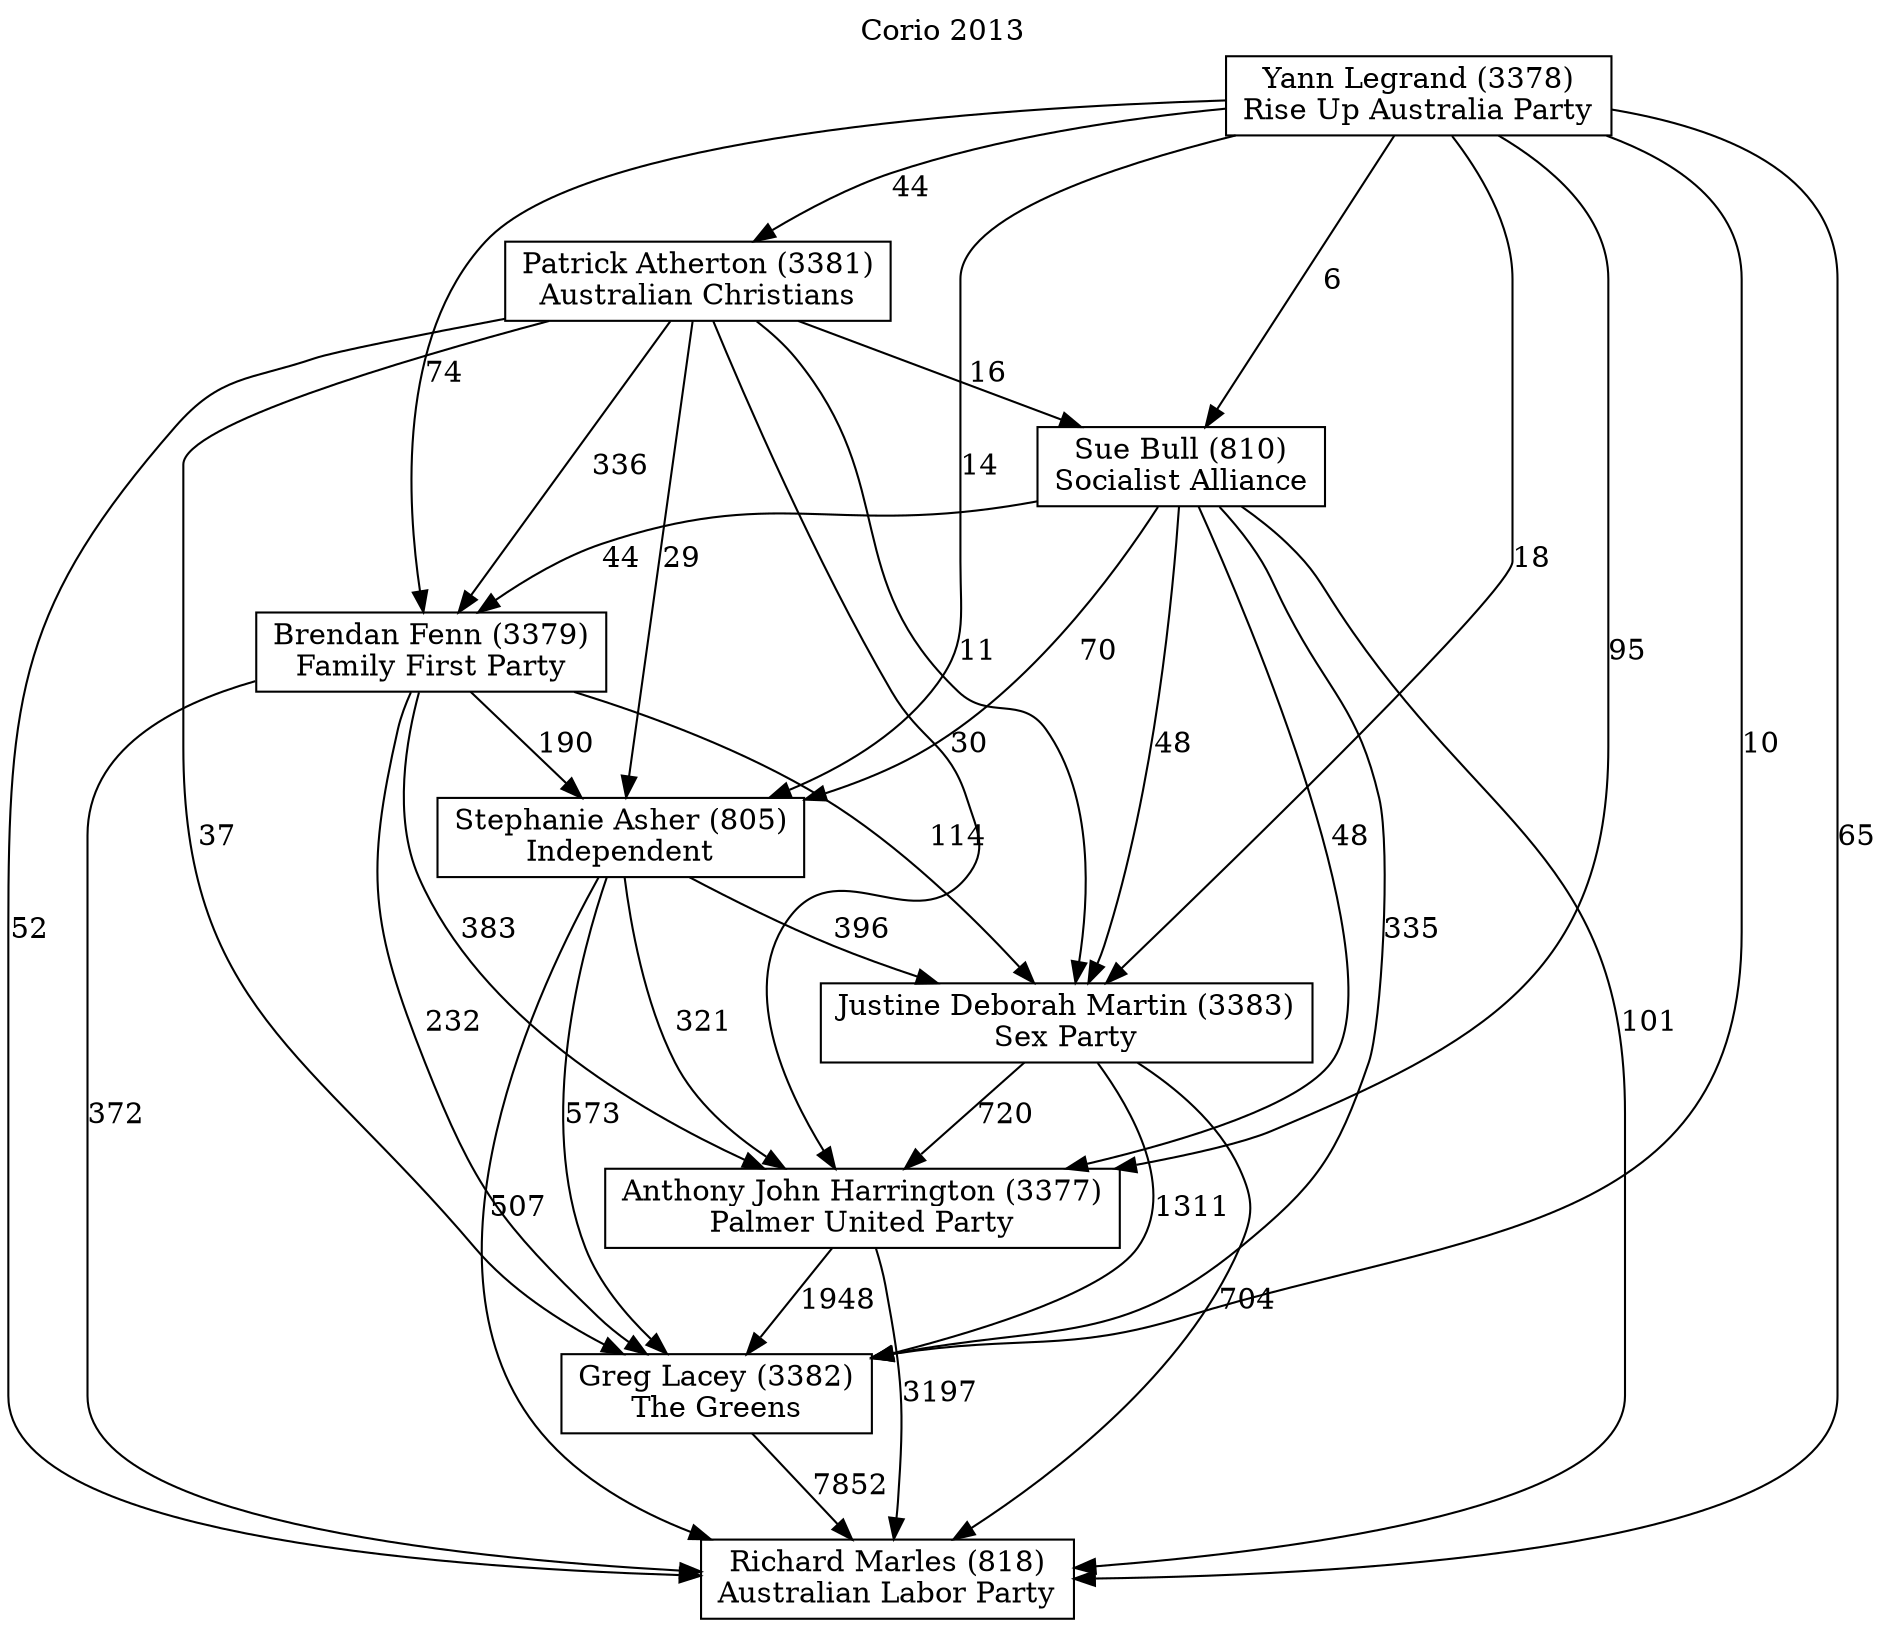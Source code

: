 // House preference flow
digraph "Richard Marles (818)_Corio_2013" {
	graph [label="Corio 2013" labelloc=t mclimit=10]
	node [shape=box]
	"Richard Marles (818)" [label="Richard Marles (818)
Australian Labor Party"]
	"Greg Lacey (3382)" [label="Greg Lacey (3382)
The Greens"]
	"Anthony John Harrington (3377)" [label="Anthony John Harrington (3377)
Palmer United Party"]
	"Justine Deborah Martin (3383)" [label="Justine Deborah Martin (3383)
Sex Party"]
	"Stephanie Asher (805)" [label="Stephanie Asher (805)
Independent"]
	"Brendan Fenn (3379)" [label="Brendan Fenn (3379)
Family First Party"]
	"Sue Bull (810)" [label="Sue Bull (810)
Socialist Alliance"]
	"Patrick Atherton (3381)" [label="Patrick Atherton (3381)
Australian Christians"]
	"Yann Legrand (3378)" [label="Yann Legrand (3378)
Rise Up Australia Party"]
	"Greg Lacey (3382)" -> "Richard Marles (818)" [label=7852]
	"Anthony John Harrington (3377)" -> "Greg Lacey (3382)" [label=1948]
	"Justine Deborah Martin (3383)" -> "Anthony John Harrington (3377)" [label=720]
	"Stephanie Asher (805)" -> "Justine Deborah Martin (3383)" [label=396]
	"Brendan Fenn (3379)" -> "Stephanie Asher (805)" [label=190]
	"Sue Bull (810)" -> "Brendan Fenn (3379)" [label=44]
	"Patrick Atherton (3381)" -> "Sue Bull (810)" [label=16]
	"Yann Legrand (3378)" -> "Patrick Atherton (3381)" [label=44]
	"Anthony John Harrington (3377)" -> "Richard Marles (818)" [label=3197]
	"Justine Deborah Martin (3383)" -> "Richard Marles (818)" [label=704]
	"Stephanie Asher (805)" -> "Richard Marles (818)" [label=507]
	"Brendan Fenn (3379)" -> "Richard Marles (818)" [label=372]
	"Sue Bull (810)" -> "Richard Marles (818)" [label=101]
	"Patrick Atherton (3381)" -> "Richard Marles (818)" [label=52]
	"Yann Legrand (3378)" -> "Richard Marles (818)" [label=65]
	"Yann Legrand (3378)" -> "Sue Bull (810)" [label=6]
	"Patrick Atherton (3381)" -> "Brendan Fenn (3379)" [label=336]
	"Yann Legrand (3378)" -> "Brendan Fenn (3379)" [label=74]
	"Sue Bull (810)" -> "Stephanie Asher (805)" [label=70]
	"Patrick Atherton (3381)" -> "Stephanie Asher (805)" [label=29]
	"Yann Legrand (3378)" -> "Stephanie Asher (805)" [label=14]
	"Brendan Fenn (3379)" -> "Justine Deborah Martin (3383)" [label=114]
	"Sue Bull (810)" -> "Justine Deborah Martin (3383)" [label=48]
	"Patrick Atherton (3381)" -> "Justine Deborah Martin (3383)" [label=11]
	"Yann Legrand (3378)" -> "Justine Deborah Martin (3383)" [label=18]
	"Stephanie Asher (805)" -> "Anthony John Harrington (3377)" [label=321]
	"Brendan Fenn (3379)" -> "Anthony John Harrington (3377)" [label=383]
	"Sue Bull (810)" -> "Anthony John Harrington (3377)" [label=48]
	"Patrick Atherton (3381)" -> "Anthony John Harrington (3377)" [label=30]
	"Yann Legrand (3378)" -> "Anthony John Harrington (3377)" [label=95]
	"Justine Deborah Martin (3383)" -> "Greg Lacey (3382)" [label=1311]
	"Stephanie Asher (805)" -> "Greg Lacey (3382)" [label=573]
	"Brendan Fenn (3379)" -> "Greg Lacey (3382)" [label=232]
	"Sue Bull (810)" -> "Greg Lacey (3382)" [label=335]
	"Patrick Atherton (3381)" -> "Greg Lacey (3382)" [label=37]
	"Yann Legrand (3378)" -> "Greg Lacey (3382)" [label=10]
}
